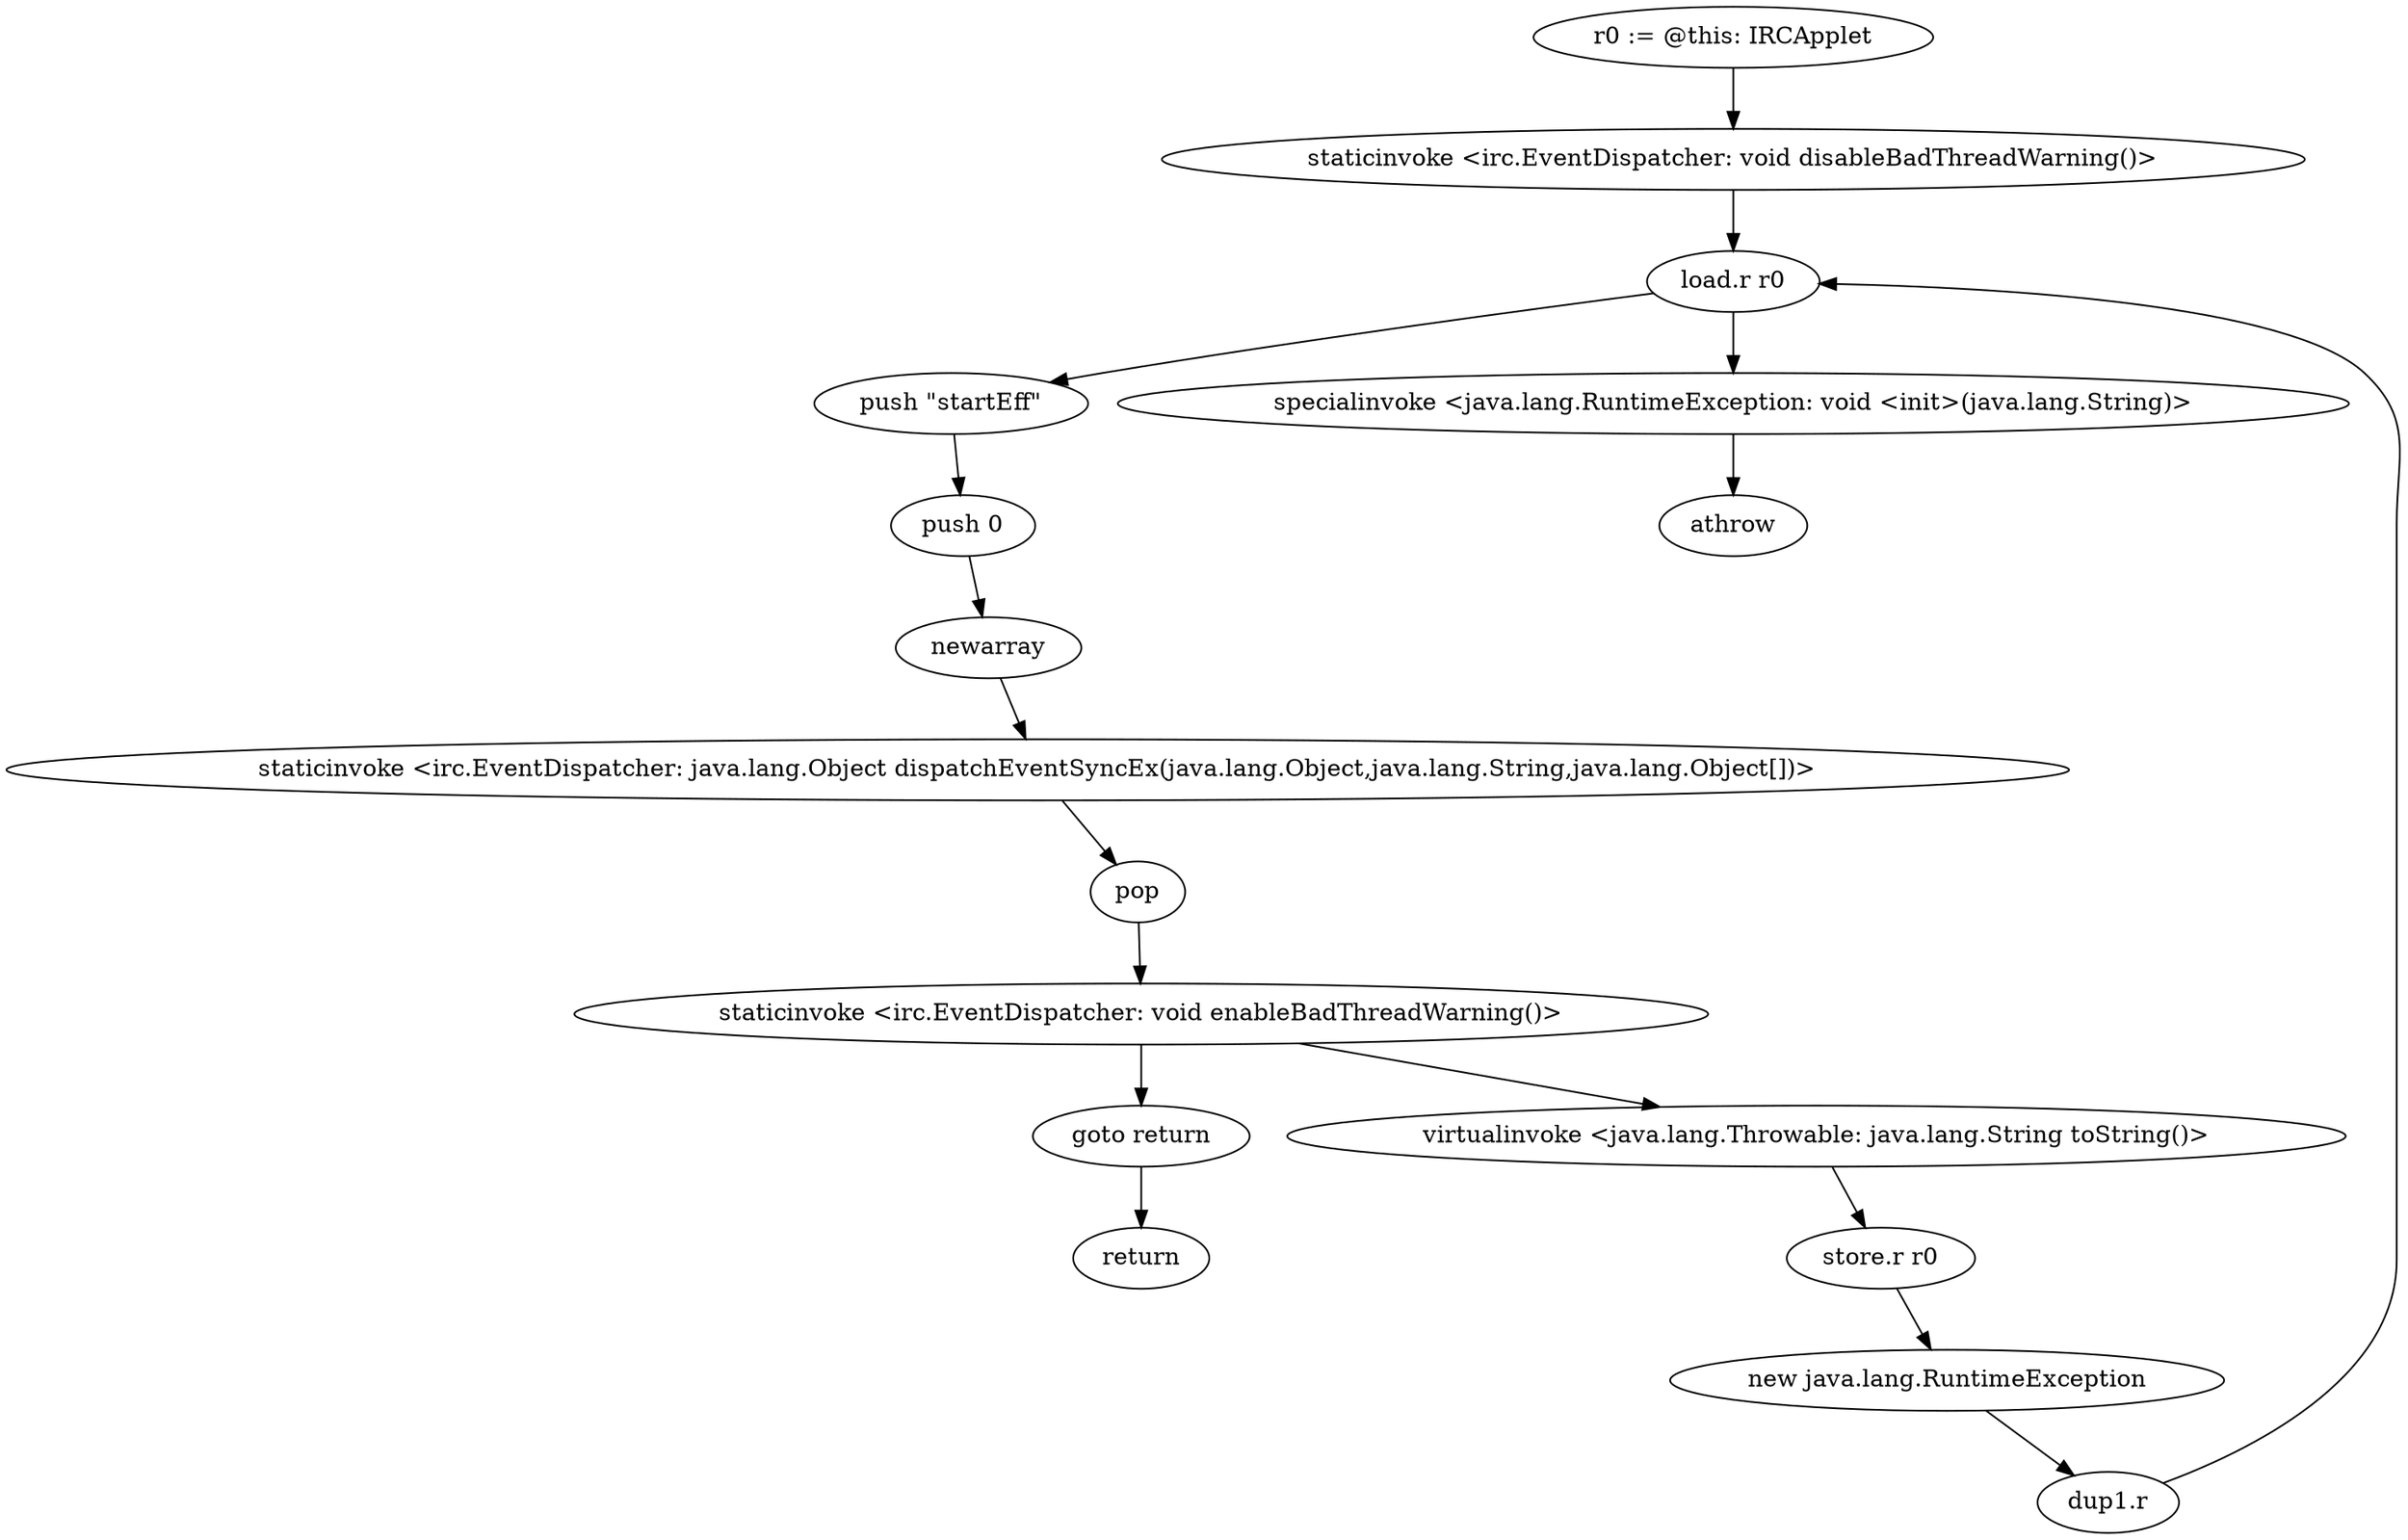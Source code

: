 digraph "" {
    "r0 := @this: IRCApplet"
    "staticinvoke <irc.EventDispatcher: void disableBadThreadWarning()>"
    "r0 := @this: IRCApplet"->"staticinvoke <irc.EventDispatcher: void disableBadThreadWarning()>";
    "load.r r0"
    "staticinvoke <irc.EventDispatcher: void disableBadThreadWarning()>"->"load.r r0";
    "push \"startEff\""
    "load.r r0"->"push \"startEff\"";
    "push 0"
    "push \"startEff\""->"push 0";
    "newarray"
    "push 0"->"newarray";
    "staticinvoke <irc.EventDispatcher: java.lang.Object dispatchEventSyncEx(java.lang.Object,java.lang.String,java.lang.Object[])>"
    "newarray"->"staticinvoke <irc.EventDispatcher: java.lang.Object dispatchEventSyncEx(java.lang.Object,java.lang.String,java.lang.Object[])>";
    "pop"
    "staticinvoke <irc.EventDispatcher: java.lang.Object dispatchEventSyncEx(java.lang.Object,java.lang.String,java.lang.Object[])>"->"pop";
    "staticinvoke <irc.EventDispatcher: void enableBadThreadWarning()>"
    "pop"->"staticinvoke <irc.EventDispatcher: void enableBadThreadWarning()>";
    "goto return"
    "staticinvoke <irc.EventDispatcher: void enableBadThreadWarning()>"->"goto return";
    "return"
    "goto return"->"return";
    "virtualinvoke <java.lang.Throwable: java.lang.String toString()>"
    "staticinvoke <irc.EventDispatcher: void enableBadThreadWarning()>"->"virtualinvoke <java.lang.Throwable: java.lang.String toString()>";
    "store.r r0"
    "virtualinvoke <java.lang.Throwable: java.lang.String toString()>"->"store.r r0";
    "new java.lang.RuntimeException"
    "store.r r0"->"new java.lang.RuntimeException";
    "dup1.r"
    "new java.lang.RuntimeException"->"dup1.r";
    "dup1.r"->"load.r r0";
    "specialinvoke <java.lang.RuntimeException: void <init>(java.lang.String)>"
    "load.r r0"->"specialinvoke <java.lang.RuntimeException: void <init>(java.lang.String)>";
    "athrow"
    "specialinvoke <java.lang.RuntimeException: void <init>(java.lang.String)>"->"athrow";
}
